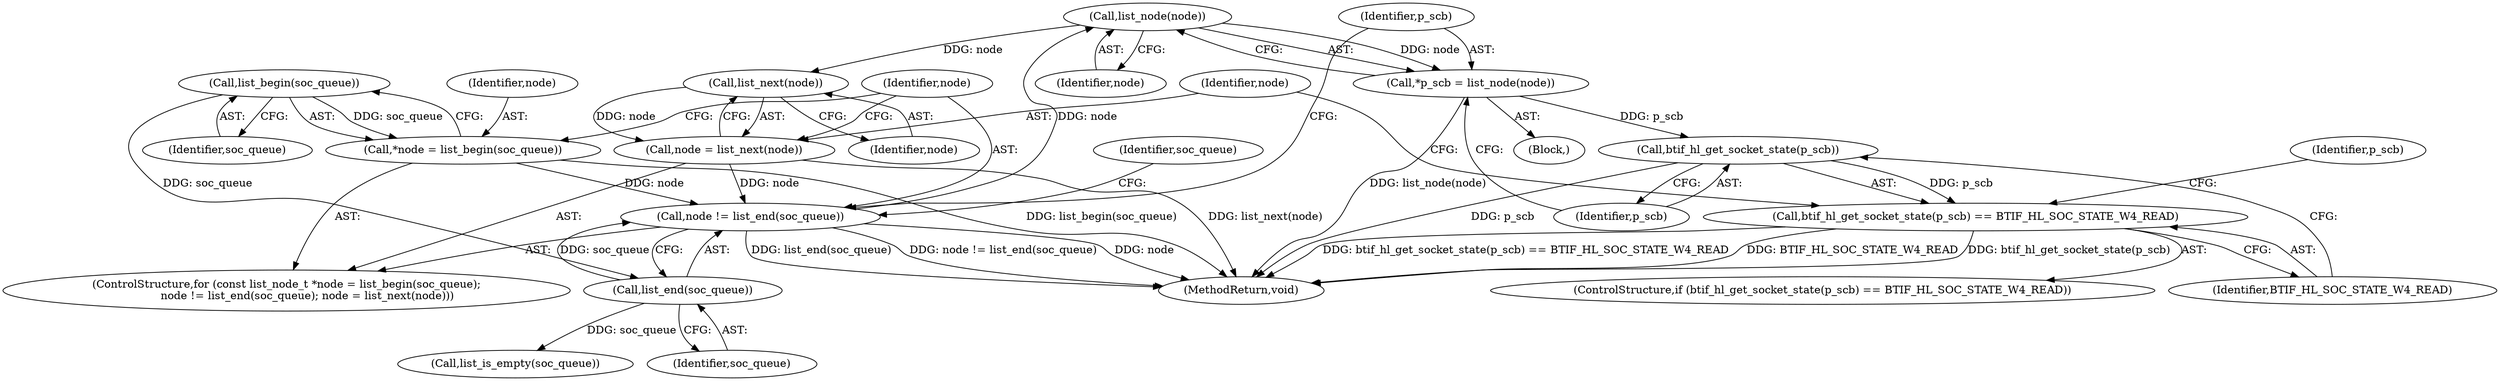 digraph "0_Android_472271b153c5dc53c28beac55480a8d8434b2d5c_18@pointer" {
"1000127" [label="(Call,list_node(node))"];
"1000115" [label="(Call,node != list_end(soc_queue))"];
"1000111" [label="(Call,*node = list_begin(soc_queue))"];
"1000113" [label="(Call,list_begin(soc_queue))"];
"1000119" [label="(Call,node = list_next(node))"];
"1000121" [label="(Call,list_next(node))"];
"1000127" [label="(Call,list_node(node))"];
"1000117" [label="(Call,list_end(soc_queue))"];
"1000125" [label="(Call,*p_scb = list_node(node))"];
"1000131" [label="(Call,btif_hl_get_socket_state(p_scb))"];
"1000130" [label="(Call,btif_hl_get_socket_state(p_scb) == BTIF_HL_SOC_STATE_W4_READ)"];
"1000244" [label="(Call,list_is_empty(soc_queue))"];
"1000117" [label="(Call,list_end(soc_queue))"];
"1000119" [label="(Call,node = list_next(node))"];
"1000115" [label="(Call,node != list_end(soc_queue))"];
"1000123" [label="(Block,)"];
"1000118" [label="(Identifier,soc_queue)"];
"1000251" [label="(MethodReturn,void)"];
"1000129" [label="(ControlStructure,if (btif_hl_get_socket_state(p_scb) == BTIF_HL_SOC_STATE_W4_READ))"];
"1000113" [label="(Call,list_begin(soc_queue))"];
"1000111" [label="(Call,*node = list_begin(soc_queue))"];
"1000112" [label="(Identifier,node)"];
"1000131" [label="(Call,btif_hl_get_socket_state(p_scb))"];
"1000133" [label="(Identifier,BTIF_HL_SOC_STATE_W4_READ)"];
"1000122" [label="(Identifier,node)"];
"1000128" [label="(Identifier,node)"];
"1000126" [label="(Identifier,p_scb)"];
"1000125" [label="(Call,*p_scb = list_node(node))"];
"1000132" [label="(Identifier,p_scb)"];
"1000116" [label="(Identifier,node)"];
"1000139" [label="(Identifier,p_scb)"];
"1000120" [label="(Identifier,node)"];
"1000127" [label="(Call,list_node(node))"];
"1000114" [label="(Identifier,soc_queue)"];
"1000130" [label="(Call,btif_hl_get_socket_state(p_scb) == BTIF_HL_SOC_STATE_W4_READ)"];
"1000245" [label="(Identifier,soc_queue)"];
"1000121" [label="(Call,list_next(node))"];
"1000109" [label="(ControlStructure,for (const list_node_t *node = list_begin(soc_queue);\n            node != list_end(soc_queue); node = list_next(node)))"];
"1000127" -> "1000125"  [label="AST: "];
"1000127" -> "1000128"  [label="CFG: "];
"1000128" -> "1000127"  [label="AST: "];
"1000125" -> "1000127"  [label="CFG: "];
"1000127" -> "1000121"  [label="DDG: node"];
"1000127" -> "1000125"  [label="DDG: node"];
"1000115" -> "1000127"  [label="DDG: node"];
"1000115" -> "1000109"  [label="AST: "];
"1000115" -> "1000117"  [label="CFG: "];
"1000116" -> "1000115"  [label="AST: "];
"1000117" -> "1000115"  [label="AST: "];
"1000126" -> "1000115"  [label="CFG: "];
"1000245" -> "1000115"  [label="CFG: "];
"1000115" -> "1000251"  [label="DDG: list_end(soc_queue)"];
"1000115" -> "1000251"  [label="DDG: node != list_end(soc_queue)"];
"1000115" -> "1000251"  [label="DDG: node"];
"1000111" -> "1000115"  [label="DDG: node"];
"1000119" -> "1000115"  [label="DDG: node"];
"1000117" -> "1000115"  [label="DDG: soc_queue"];
"1000111" -> "1000109"  [label="AST: "];
"1000111" -> "1000113"  [label="CFG: "];
"1000112" -> "1000111"  [label="AST: "];
"1000113" -> "1000111"  [label="AST: "];
"1000116" -> "1000111"  [label="CFG: "];
"1000111" -> "1000251"  [label="DDG: list_begin(soc_queue)"];
"1000113" -> "1000111"  [label="DDG: soc_queue"];
"1000113" -> "1000114"  [label="CFG: "];
"1000114" -> "1000113"  [label="AST: "];
"1000113" -> "1000117"  [label="DDG: soc_queue"];
"1000119" -> "1000109"  [label="AST: "];
"1000119" -> "1000121"  [label="CFG: "];
"1000120" -> "1000119"  [label="AST: "];
"1000121" -> "1000119"  [label="AST: "];
"1000116" -> "1000119"  [label="CFG: "];
"1000119" -> "1000251"  [label="DDG: list_next(node)"];
"1000121" -> "1000119"  [label="DDG: node"];
"1000121" -> "1000122"  [label="CFG: "];
"1000122" -> "1000121"  [label="AST: "];
"1000117" -> "1000118"  [label="CFG: "];
"1000118" -> "1000117"  [label="AST: "];
"1000117" -> "1000244"  [label="DDG: soc_queue"];
"1000125" -> "1000123"  [label="AST: "];
"1000126" -> "1000125"  [label="AST: "];
"1000132" -> "1000125"  [label="CFG: "];
"1000125" -> "1000251"  [label="DDG: list_node(node)"];
"1000125" -> "1000131"  [label="DDG: p_scb"];
"1000131" -> "1000130"  [label="AST: "];
"1000131" -> "1000132"  [label="CFG: "];
"1000132" -> "1000131"  [label="AST: "];
"1000133" -> "1000131"  [label="CFG: "];
"1000131" -> "1000251"  [label="DDG: p_scb"];
"1000131" -> "1000130"  [label="DDG: p_scb"];
"1000130" -> "1000129"  [label="AST: "];
"1000130" -> "1000133"  [label="CFG: "];
"1000133" -> "1000130"  [label="AST: "];
"1000139" -> "1000130"  [label="CFG: "];
"1000120" -> "1000130"  [label="CFG: "];
"1000130" -> "1000251"  [label="DDG: btif_hl_get_socket_state(p_scb) == BTIF_HL_SOC_STATE_W4_READ"];
"1000130" -> "1000251"  [label="DDG: BTIF_HL_SOC_STATE_W4_READ"];
"1000130" -> "1000251"  [label="DDG: btif_hl_get_socket_state(p_scb)"];
}
